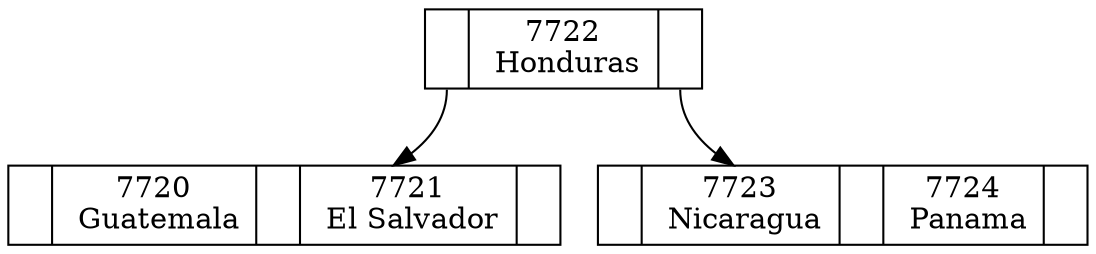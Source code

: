 digraph BTree{
node[shape = record];
style=invis;
page7722:7720->page7720
page7720[label = "|<7720>7720\n Guatemala||<7721>7721\n El Salvador|"]
page7722:7723->page7723
page7723[label = "|<7723>7723\n Nicaragua||<7724>7724\n Panama|"]
page7722[label = "<7720>|<7722>7722\n Honduras|<7723>"]
}
